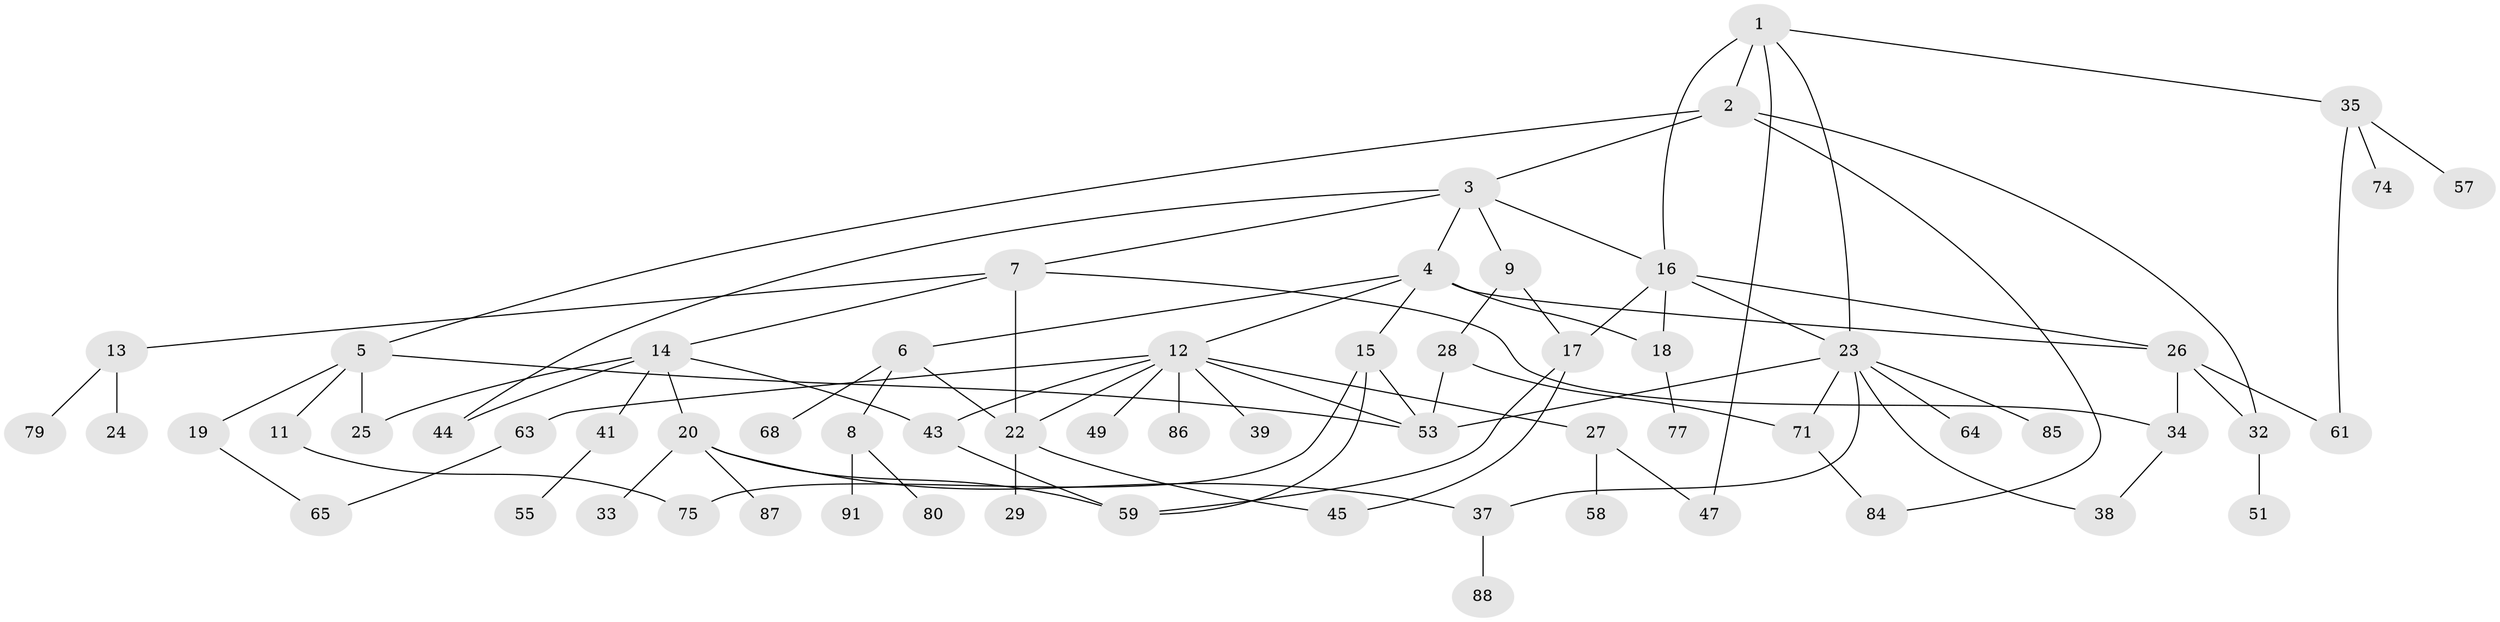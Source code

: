 // Generated by graph-tools (version 1.1) at 2025/23/03/03/25 07:23:35]
// undirected, 63 vertices, 90 edges
graph export_dot {
graph [start="1"]
  node [color=gray90,style=filled];
  1 [super="+21"];
  2 [super="+73"];
  3 [super="+31"];
  4 [super="+10"];
  5 [super="+82"];
  6 [super="+36"];
  7;
  8 [super="+42"];
  9;
  11;
  12 [super="+69"];
  13 [super="+60"];
  14 [super="+54"];
  15;
  16 [super="+40"];
  17 [super="+30"];
  18 [super="+56"];
  19;
  20 [super="+66"];
  22 [super="+50"];
  23 [super="+52"];
  24;
  25;
  26 [super="+92"];
  27;
  28 [super="+70"];
  29;
  32 [super="+62"];
  33;
  34 [super="+46"];
  35 [super="+83"];
  37;
  38 [super="+48"];
  39;
  41;
  43;
  44;
  45;
  47 [super="+78"];
  49;
  51;
  53 [super="+72"];
  55 [super="+67"];
  57 [super="+90"];
  58;
  59 [super="+89"];
  61;
  63;
  64;
  65 [super="+81"];
  68;
  71;
  74;
  75 [super="+76"];
  77;
  79;
  80;
  84;
  85;
  86;
  87;
  88;
  91;
  1 -- 2;
  1 -- 16 [weight=2];
  1 -- 47;
  1 -- 35;
  1 -- 23;
  2 -- 3;
  2 -- 5;
  2 -- 84;
  2 -- 32;
  3 -- 4;
  3 -- 7;
  3 -- 9;
  3 -- 44;
  3 -- 16;
  4 -- 6;
  4 -- 12;
  4 -- 18 [weight=2];
  4 -- 26;
  4 -- 15;
  5 -- 11;
  5 -- 19;
  5 -- 25;
  5 -- 53;
  6 -- 8;
  6 -- 68;
  6 -- 22;
  7 -- 13;
  7 -- 14;
  7 -- 34;
  7 -- 22;
  8 -- 91;
  8 -- 80;
  9 -- 28;
  9 -- 17;
  11 -- 75;
  12 -- 22;
  12 -- 27;
  12 -- 39;
  12 -- 49;
  12 -- 63;
  12 -- 86;
  12 -- 43;
  12 -- 53;
  13 -- 24;
  13 -- 79;
  14 -- 20;
  14 -- 41;
  14 -- 43;
  14 -- 25;
  14 -- 44;
  15 -- 53;
  15 -- 59;
  15 -- 75;
  16 -- 17;
  16 -- 23;
  16 -- 26;
  16 -- 18;
  17 -- 45;
  17 -- 59;
  18 -- 77;
  19 -- 65;
  20 -- 33;
  20 -- 37;
  20 -- 59;
  20 -- 87;
  22 -- 29;
  22 -- 45;
  23 -- 38;
  23 -- 64;
  23 -- 71;
  23 -- 85;
  23 -- 37;
  23 -- 53;
  26 -- 32;
  26 -- 34;
  26 -- 61;
  27 -- 58;
  27 -- 47;
  28 -- 71;
  28 -- 53;
  32 -- 51;
  34 -- 38;
  35 -- 57;
  35 -- 74;
  35 -- 61;
  37 -- 88;
  41 -- 55;
  43 -- 59;
  63 -- 65;
  71 -- 84;
}
